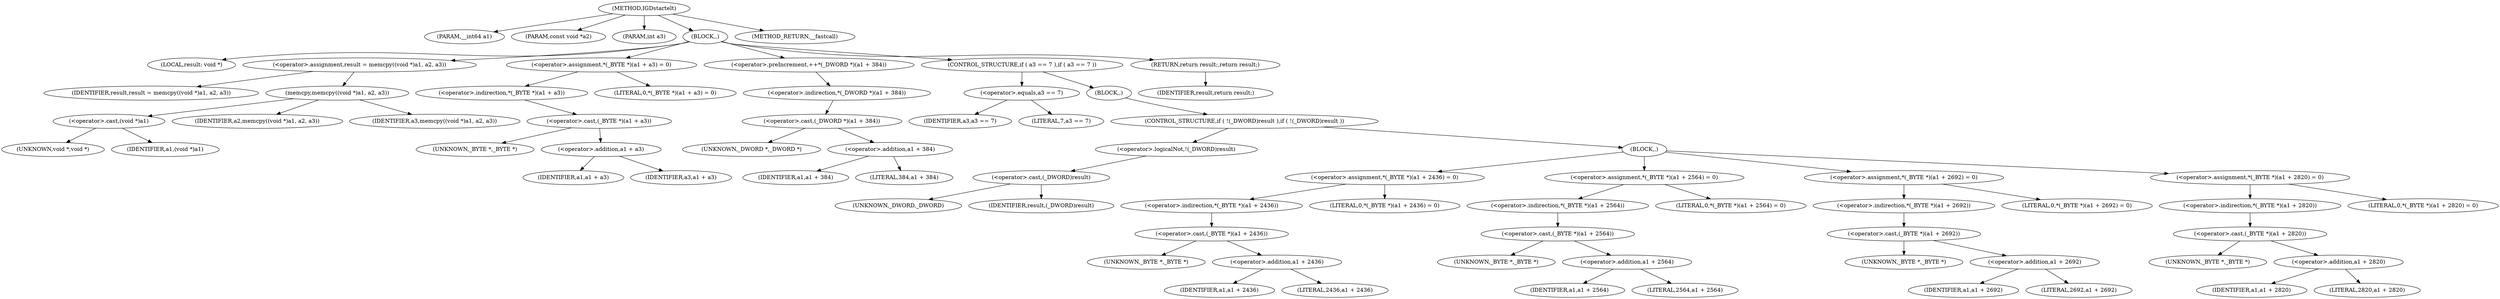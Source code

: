 digraph IGDstartelt {  
"1000102" [label = "(METHOD,IGDstartelt)" ]
"1000103" [label = "(PARAM,__int64 a1)" ]
"1000104" [label = "(PARAM,const void *a2)" ]
"1000105" [label = "(PARAM,int a3)" ]
"1000106" [label = "(BLOCK,,)" ]
"1000107" [label = "(LOCAL,result: void *)" ]
"1000108" [label = "(<operator>.assignment,result = memcpy((void *)a1, a2, a3))" ]
"1000109" [label = "(IDENTIFIER,result,result = memcpy((void *)a1, a2, a3))" ]
"1000110" [label = "(memcpy,memcpy((void *)a1, a2, a3))" ]
"1000111" [label = "(<operator>.cast,(void *)a1)" ]
"1000112" [label = "(UNKNOWN,void *,void *)" ]
"1000113" [label = "(IDENTIFIER,a1,(void *)a1)" ]
"1000114" [label = "(IDENTIFIER,a2,memcpy((void *)a1, a2, a3))" ]
"1000115" [label = "(IDENTIFIER,a3,memcpy((void *)a1, a2, a3))" ]
"1000116" [label = "(<operator>.assignment,*(_BYTE *)(a1 + a3) = 0)" ]
"1000117" [label = "(<operator>.indirection,*(_BYTE *)(a1 + a3))" ]
"1000118" [label = "(<operator>.cast,(_BYTE *)(a1 + a3))" ]
"1000119" [label = "(UNKNOWN,_BYTE *,_BYTE *)" ]
"1000120" [label = "(<operator>.addition,a1 + a3)" ]
"1000121" [label = "(IDENTIFIER,a1,a1 + a3)" ]
"1000122" [label = "(IDENTIFIER,a3,a1 + a3)" ]
"1000123" [label = "(LITERAL,0,*(_BYTE *)(a1 + a3) = 0)" ]
"1000124" [label = "(<operator>.preIncrement,++*(_DWORD *)(a1 + 384))" ]
"1000125" [label = "(<operator>.indirection,*(_DWORD *)(a1 + 384))" ]
"1000126" [label = "(<operator>.cast,(_DWORD *)(a1 + 384))" ]
"1000127" [label = "(UNKNOWN,_DWORD *,_DWORD *)" ]
"1000128" [label = "(<operator>.addition,a1 + 384)" ]
"1000129" [label = "(IDENTIFIER,a1,a1 + 384)" ]
"1000130" [label = "(LITERAL,384,a1 + 384)" ]
"1000131" [label = "(CONTROL_STRUCTURE,if ( a3 == 7 ),if ( a3 == 7 ))" ]
"1000132" [label = "(<operator>.equals,a3 == 7)" ]
"1000133" [label = "(IDENTIFIER,a3,a3 == 7)" ]
"1000134" [label = "(LITERAL,7,a3 == 7)" ]
"1000135" [label = "(BLOCK,,)" ]
"1000136" [label = "(CONTROL_STRUCTURE,if ( !(_DWORD)result ),if ( !(_DWORD)result ))" ]
"1000137" [label = "(<operator>.logicalNot,!(_DWORD)result)" ]
"1000138" [label = "(<operator>.cast,(_DWORD)result)" ]
"1000139" [label = "(UNKNOWN,_DWORD,_DWORD)" ]
"1000140" [label = "(IDENTIFIER,result,(_DWORD)result)" ]
"1000141" [label = "(BLOCK,,)" ]
"1000142" [label = "(<operator>.assignment,*(_BYTE *)(a1 + 2436) = 0)" ]
"1000143" [label = "(<operator>.indirection,*(_BYTE *)(a1 + 2436))" ]
"1000144" [label = "(<operator>.cast,(_BYTE *)(a1 + 2436))" ]
"1000145" [label = "(UNKNOWN,_BYTE *,_BYTE *)" ]
"1000146" [label = "(<operator>.addition,a1 + 2436)" ]
"1000147" [label = "(IDENTIFIER,a1,a1 + 2436)" ]
"1000148" [label = "(LITERAL,2436,a1 + 2436)" ]
"1000149" [label = "(LITERAL,0,*(_BYTE *)(a1 + 2436) = 0)" ]
"1000150" [label = "(<operator>.assignment,*(_BYTE *)(a1 + 2564) = 0)" ]
"1000151" [label = "(<operator>.indirection,*(_BYTE *)(a1 + 2564))" ]
"1000152" [label = "(<operator>.cast,(_BYTE *)(a1 + 2564))" ]
"1000153" [label = "(UNKNOWN,_BYTE *,_BYTE *)" ]
"1000154" [label = "(<operator>.addition,a1 + 2564)" ]
"1000155" [label = "(IDENTIFIER,a1,a1 + 2564)" ]
"1000156" [label = "(LITERAL,2564,a1 + 2564)" ]
"1000157" [label = "(LITERAL,0,*(_BYTE *)(a1 + 2564) = 0)" ]
"1000158" [label = "(<operator>.assignment,*(_BYTE *)(a1 + 2692) = 0)" ]
"1000159" [label = "(<operator>.indirection,*(_BYTE *)(a1 + 2692))" ]
"1000160" [label = "(<operator>.cast,(_BYTE *)(a1 + 2692))" ]
"1000161" [label = "(UNKNOWN,_BYTE *,_BYTE *)" ]
"1000162" [label = "(<operator>.addition,a1 + 2692)" ]
"1000163" [label = "(IDENTIFIER,a1,a1 + 2692)" ]
"1000164" [label = "(LITERAL,2692,a1 + 2692)" ]
"1000165" [label = "(LITERAL,0,*(_BYTE *)(a1 + 2692) = 0)" ]
"1000166" [label = "(<operator>.assignment,*(_BYTE *)(a1 + 2820) = 0)" ]
"1000167" [label = "(<operator>.indirection,*(_BYTE *)(a1 + 2820))" ]
"1000168" [label = "(<operator>.cast,(_BYTE *)(a1 + 2820))" ]
"1000169" [label = "(UNKNOWN,_BYTE *,_BYTE *)" ]
"1000170" [label = "(<operator>.addition,a1 + 2820)" ]
"1000171" [label = "(IDENTIFIER,a1,a1 + 2820)" ]
"1000172" [label = "(LITERAL,2820,a1 + 2820)" ]
"1000173" [label = "(LITERAL,0,*(_BYTE *)(a1 + 2820) = 0)" ]
"1000174" [label = "(RETURN,return result;,return result;)" ]
"1000175" [label = "(IDENTIFIER,result,return result;)" ]
"1000176" [label = "(METHOD_RETURN,__fastcall)" ]
  "1000102" -> "1000103" 
  "1000102" -> "1000104" 
  "1000102" -> "1000105" 
  "1000102" -> "1000106" 
  "1000102" -> "1000176" 
  "1000106" -> "1000107" 
  "1000106" -> "1000108" 
  "1000106" -> "1000116" 
  "1000106" -> "1000124" 
  "1000106" -> "1000131" 
  "1000106" -> "1000174" 
  "1000108" -> "1000109" 
  "1000108" -> "1000110" 
  "1000110" -> "1000111" 
  "1000110" -> "1000114" 
  "1000110" -> "1000115" 
  "1000111" -> "1000112" 
  "1000111" -> "1000113" 
  "1000116" -> "1000117" 
  "1000116" -> "1000123" 
  "1000117" -> "1000118" 
  "1000118" -> "1000119" 
  "1000118" -> "1000120" 
  "1000120" -> "1000121" 
  "1000120" -> "1000122" 
  "1000124" -> "1000125" 
  "1000125" -> "1000126" 
  "1000126" -> "1000127" 
  "1000126" -> "1000128" 
  "1000128" -> "1000129" 
  "1000128" -> "1000130" 
  "1000131" -> "1000132" 
  "1000131" -> "1000135" 
  "1000132" -> "1000133" 
  "1000132" -> "1000134" 
  "1000135" -> "1000136" 
  "1000136" -> "1000137" 
  "1000136" -> "1000141" 
  "1000137" -> "1000138" 
  "1000138" -> "1000139" 
  "1000138" -> "1000140" 
  "1000141" -> "1000142" 
  "1000141" -> "1000150" 
  "1000141" -> "1000158" 
  "1000141" -> "1000166" 
  "1000142" -> "1000143" 
  "1000142" -> "1000149" 
  "1000143" -> "1000144" 
  "1000144" -> "1000145" 
  "1000144" -> "1000146" 
  "1000146" -> "1000147" 
  "1000146" -> "1000148" 
  "1000150" -> "1000151" 
  "1000150" -> "1000157" 
  "1000151" -> "1000152" 
  "1000152" -> "1000153" 
  "1000152" -> "1000154" 
  "1000154" -> "1000155" 
  "1000154" -> "1000156" 
  "1000158" -> "1000159" 
  "1000158" -> "1000165" 
  "1000159" -> "1000160" 
  "1000160" -> "1000161" 
  "1000160" -> "1000162" 
  "1000162" -> "1000163" 
  "1000162" -> "1000164" 
  "1000166" -> "1000167" 
  "1000166" -> "1000173" 
  "1000167" -> "1000168" 
  "1000168" -> "1000169" 
  "1000168" -> "1000170" 
  "1000170" -> "1000171" 
  "1000170" -> "1000172" 
  "1000174" -> "1000175" 
}
